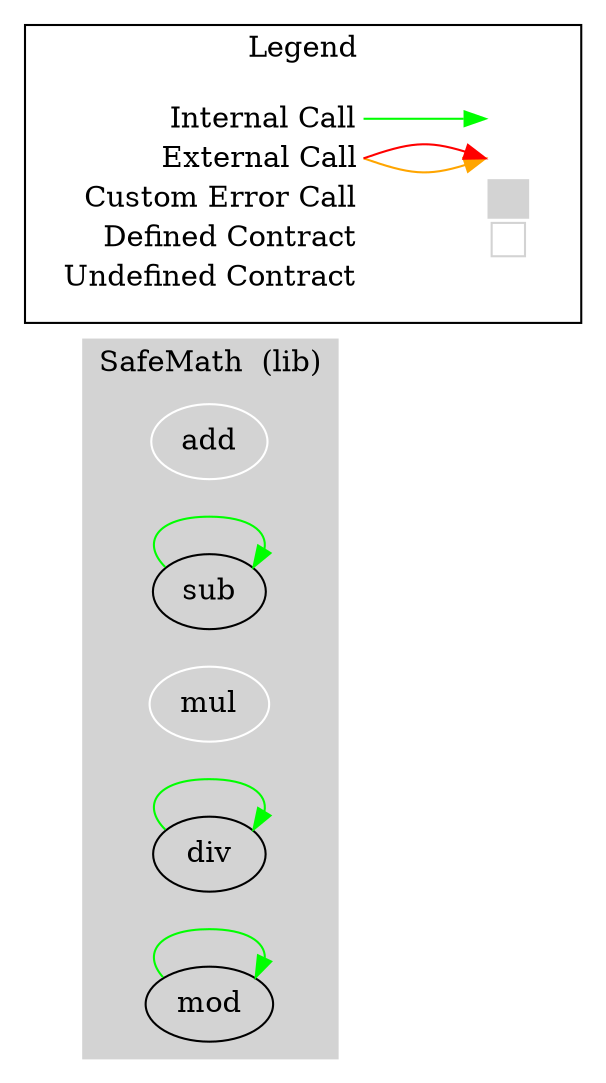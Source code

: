 digraph G {
  graph [ ratio = "auto", page = "100", compound =true ];
subgraph "clusterSafeMath" {
  graph [ label = "SafeMath  (lib)", color = "lightgray", style = "filled", bgcolor = "lightgray" ];
  "SafeMath.add" [ label = "add", color = "white" ];
  "SafeMath.sub" [ label = "sub" ];
  "SafeMath.mul" [ label = "mul", color = "white" ];
  "SafeMath.div" [ label = "div" ];
  "SafeMath.mod" [ label = "mod" ];
}

  "SafeMath.sub";
  "SafeMath.div";
  "SafeMath.mod";
  "SafeMath.sub" -> "SafeMath.sub" [ color = "green" ];
  "SafeMath.div" -> "SafeMath.div" [ color = "green" ];
  "SafeMath.mod" -> "SafeMath.mod" [ color = "green" ];


rankdir=LR
node [shape=plaintext]
subgraph cluster_01 { 
label = "Legend";
key [label=<<table border="0" cellpadding="2" cellspacing="0" cellborder="0">
  <tr><td align="right" port="i1">Internal Call</td></tr>
  <tr><td align="right" port="i2">External Call</td></tr>
  <tr><td align="right" port="i2">Custom Error Call</td></tr>
  <tr><td align="right" port="i3">Defined Contract</td></tr>
  <tr><td align="right" port="i4">Undefined Contract</td></tr>
  </table>>]
key2 [label=<<table border="0" cellpadding="2" cellspacing="0" cellborder="0">
  <tr><td port="i1">&nbsp;&nbsp;&nbsp;</td></tr>
  <tr><td port="i2">&nbsp;&nbsp;&nbsp;</td></tr>
  <tr><td port="i3" bgcolor="lightgray">&nbsp;&nbsp;&nbsp;</td></tr>
  <tr><td port="i4">
    <table border="1" cellborder="0" cellspacing="0" cellpadding="7" color="lightgray">
      <tr>
       <td></td>
      </tr>
     </table>
  </td></tr>
  </table>>]
key:i1:e -> key2:i1:w [color="green"]
key:i2:e -> key2:i2:w [color="orange"]
key:i2:e -> key2:i2:w [color="red"]
}
}

